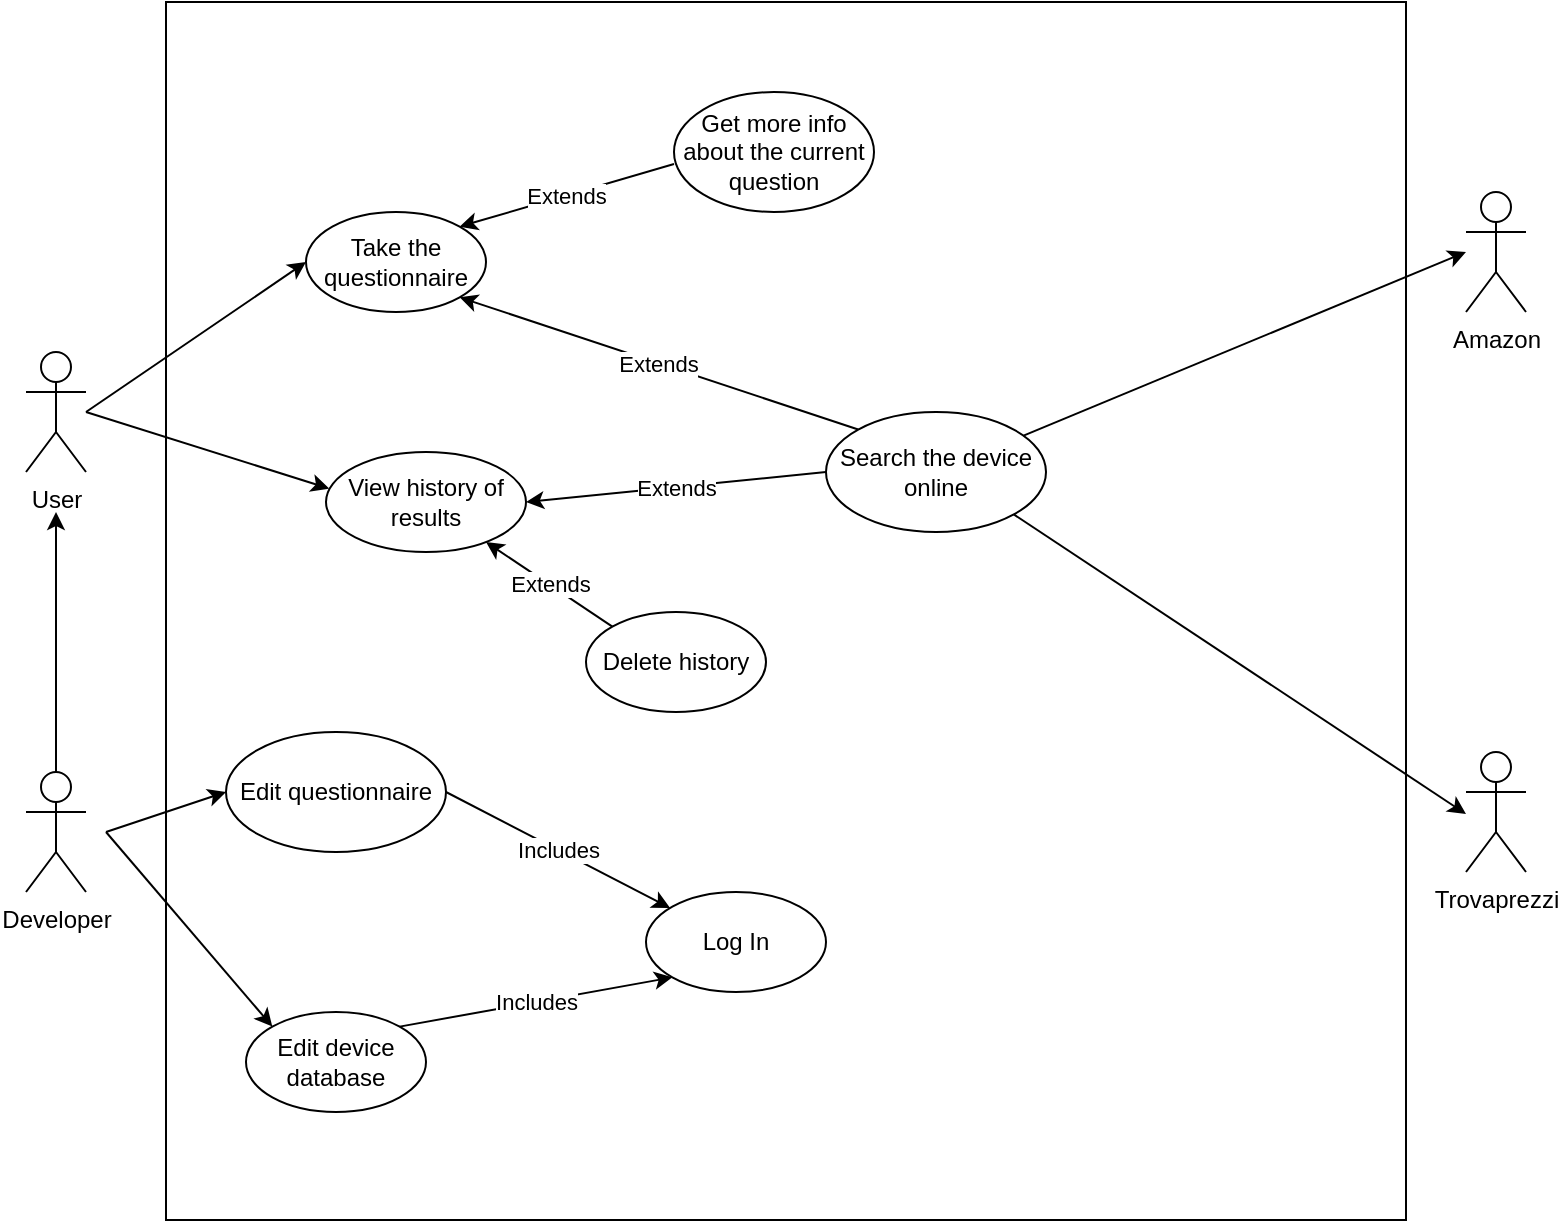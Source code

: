 <mxfile version="20.4.1"><diagram id="mtDHU1Rf9N_u36W0hVD-" name="Pagina-1"><mxGraphModel dx="1597" dy="857" grid="1" gridSize="10" guides="1" tooltips="1" connect="1" arrows="1" fold="1" page="1" pageScale="1" pageWidth="827" pageHeight="1169" math="0" shadow="0"><root><mxCell id="0"/><mxCell id="1" parent="0"/><mxCell id="PM6J6qUuq2NtRjsGX4yW-37" value="" style="rounded=0;whiteSpace=wrap;html=1;fillColor=none;backgroundOutline=0;" vertex="1" parent="1"><mxGeometry x="110" y="21" width="620" height="609" as="geometry"/></mxCell><mxCell id="PM6J6qUuq2NtRjsGX4yW-1" value="User" style="shape=umlActor;verticalLabelPosition=bottom;verticalAlign=top;html=1;outlineConnect=0;" vertex="1" parent="1"><mxGeometry x="40" y="196" width="30" height="60" as="geometry"/></mxCell><mxCell id="PM6J6qUuq2NtRjsGX4yW-3" value="Developer" style="shape=umlActor;verticalLabelPosition=bottom;verticalAlign=top;html=1;outlineConnect=0;" vertex="1" parent="1"><mxGeometry x="40" y="406" width="30" height="60" as="geometry"/></mxCell><mxCell id="PM6J6qUuq2NtRjsGX4yW-4" value="Take the questionnaire" style="ellipse;whiteSpace=wrap;html=1;" vertex="1" parent="1"><mxGeometry x="180" y="126" width="90" height="50" as="geometry"/></mxCell><mxCell id="PM6J6qUuq2NtRjsGX4yW-5" value="View history of results" style="ellipse;whiteSpace=wrap;html=1;" vertex="1" parent="1"><mxGeometry x="190" y="246" width="100" height="50" as="geometry"/></mxCell><mxCell id="PM6J6qUuq2NtRjsGX4yW-6" value="Search the device online" style="ellipse;whiteSpace=wrap;html=1;" vertex="1" parent="1"><mxGeometry x="440" y="226" width="110" height="60" as="geometry"/></mxCell><mxCell id="PM6J6qUuq2NtRjsGX4yW-7" value="Log In" style="ellipse;whiteSpace=wrap;html=1;" vertex="1" parent="1"><mxGeometry x="350" y="466" width="90" height="50" as="geometry"/></mxCell><mxCell id="PM6J6qUuq2NtRjsGX4yW-8" value="Edit questionnaire" style="ellipse;whiteSpace=wrap;html=1;" vertex="1" parent="1"><mxGeometry x="140" y="386" width="110" height="60" as="geometry"/></mxCell><mxCell id="PM6J6qUuq2NtRjsGX4yW-9" value="Edit device database" style="ellipse;whiteSpace=wrap;html=1;" vertex="1" parent="1"><mxGeometry x="150" y="526" width="90" height="50" as="geometry"/></mxCell><mxCell id="PM6J6qUuq2NtRjsGX4yW-10" value="Amazon" style="shape=umlActor;verticalLabelPosition=bottom;verticalAlign=top;html=1;outlineConnect=0;" vertex="1" parent="1"><mxGeometry x="760" y="116" width="30" height="60" as="geometry"/></mxCell><mxCell id="PM6J6qUuq2NtRjsGX4yW-11" value="Trovaprezzi" style="shape=umlActor;verticalLabelPosition=bottom;verticalAlign=top;html=1;outlineConnect=0;" vertex="1" parent="1"><mxGeometry x="760" y="396" width="30" height="60" as="geometry"/></mxCell><mxCell id="PM6J6qUuq2NtRjsGX4yW-16" value="" style="endArrow=classic;html=1;rounded=0;entryX=0;entryY=0.5;entryDx=0;entryDy=0;" edge="1" parent="1" target="PM6J6qUuq2NtRjsGX4yW-4"><mxGeometry width="50" height="50" relative="1" as="geometry"><mxPoint x="70" y="226" as="sourcePoint"/><mxPoint x="120" y="176" as="targetPoint"/></mxGeometry></mxCell><mxCell id="PM6J6qUuq2NtRjsGX4yW-17" value="" style="endArrow=classic;html=1;rounded=0;entryX=0.016;entryY=0.366;entryDx=0;entryDy=0;entryPerimeter=0;" edge="1" parent="1" target="PM6J6qUuq2NtRjsGX4yW-5"><mxGeometry width="50" height="50" relative="1" as="geometry"><mxPoint x="70" y="226" as="sourcePoint"/><mxPoint x="120" y="226" as="targetPoint"/></mxGeometry></mxCell><mxCell id="PM6J6qUuq2NtRjsGX4yW-19" value="" style="endArrow=classic;html=1;rounded=0;entryX=0;entryY=0.5;entryDx=0;entryDy=0;" edge="1" parent="1" target="PM6J6qUuq2NtRjsGX4yW-8"><mxGeometry width="50" height="50" relative="1" as="geometry"><mxPoint x="80" y="436" as="sourcePoint"/><mxPoint x="150" y="416" as="targetPoint"/></mxGeometry></mxCell><mxCell id="PM6J6qUuq2NtRjsGX4yW-20" value="" style="endArrow=classic;html=1;rounded=0;entryX=0;entryY=0;entryDx=0;entryDy=0;" edge="1" parent="1" target="PM6J6qUuq2NtRjsGX4yW-9"><mxGeometry width="50" height="50" relative="1" as="geometry"><mxPoint x="80" y="436" as="sourcePoint"/><mxPoint x="170" y="496" as="targetPoint"/></mxGeometry></mxCell><mxCell id="PM6J6qUuq2NtRjsGX4yW-23" value="Delete history" style="ellipse;whiteSpace=wrap;html=1;" vertex="1" parent="1"><mxGeometry x="320" y="326" width="90" height="50" as="geometry"/></mxCell><mxCell id="PM6J6qUuq2NtRjsGX4yW-24" value="Extends" style="endArrow=classic;html=1;rounded=0;exitX=0;exitY=0;exitDx=0;exitDy=0;" edge="1" parent="1" source="PM6J6qUuq2NtRjsGX4yW-23" target="PM6J6qUuq2NtRjsGX4yW-5"><mxGeometry width="50" height="50" relative="1" as="geometry"><mxPoint x="240" y="246" as="sourcePoint"/><mxPoint x="290" y="196" as="targetPoint"/></mxGeometry></mxCell><mxCell id="PM6J6qUuq2NtRjsGX4yW-25" value="Includes" style="endArrow=classic;html=1;rounded=0;exitX=1;exitY=0.5;exitDx=0;exitDy=0;" edge="1" parent="1" source="PM6J6qUuq2NtRjsGX4yW-8" target="PM6J6qUuq2NtRjsGX4yW-7"><mxGeometry width="50" height="50" relative="1" as="geometry"><mxPoint x="250" y="486" as="sourcePoint"/><mxPoint x="300" y="436" as="targetPoint"/></mxGeometry></mxCell><mxCell id="PM6J6qUuq2NtRjsGX4yW-26" value="Includes" style="endArrow=classic;html=1;rounded=0;exitX=1;exitY=0;exitDx=0;exitDy=0;entryX=0;entryY=1;entryDx=0;entryDy=0;" edge="1" parent="1" source="PM6J6qUuq2NtRjsGX4yW-9" target="PM6J6qUuq2NtRjsGX4yW-7"><mxGeometry width="50" height="50" relative="1" as="geometry"><mxPoint x="250" y="486" as="sourcePoint"/><mxPoint x="300" y="436" as="targetPoint"/></mxGeometry></mxCell><mxCell id="PM6J6qUuq2NtRjsGX4yW-27" value="" style="endArrow=classic;html=1;rounded=0;exitX=0.5;exitY=0;exitDx=0;exitDy=0;exitPerimeter=0;" edge="1" parent="1" source="PM6J6qUuq2NtRjsGX4yW-3"><mxGeometry width="50" height="50" relative="1" as="geometry"><mxPoint x="55" y="276" as="sourcePoint"/><mxPoint x="55" y="276" as="targetPoint"/></mxGeometry></mxCell><mxCell id="PM6J6qUuq2NtRjsGX4yW-30" value="Get more info about the current question" style="ellipse;whiteSpace=wrap;html=1;" vertex="1" parent="1"><mxGeometry x="364" y="66" width="100" height="60" as="geometry"/></mxCell><mxCell id="PM6J6qUuq2NtRjsGX4yW-31" value="Extends" style="endArrow=classic;html=1;rounded=0;exitX=0;exitY=0.6;exitDx=0;exitDy=0;exitPerimeter=0;entryX=1;entryY=0;entryDx=0;entryDy=0;" edge="1" parent="1" source="PM6J6qUuq2NtRjsGX4yW-30" target="PM6J6qUuq2NtRjsGX4yW-4"><mxGeometry width="50" height="50" relative="1" as="geometry"><mxPoint x="320" y="246" as="sourcePoint"/><mxPoint x="370" y="196" as="targetPoint"/></mxGeometry></mxCell><mxCell id="PM6J6qUuq2NtRjsGX4yW-32" value="" style="endArrow=classic;html=1;rounded=0;" edge="1" parent="1" source="PM6J6qUuq2NtRjsGX4yW-6"><mxGeometry width="50" height="50" relative="1" as="geometry"><mxPoint x="510" y="306" as="sourcePoint"/><mxPoint x="760" y="146" as="targetPoint"/></mxGeometry></mxCell><mxCell id="PM6J6qUuq2NtRjsGX4yW-33" value="" style="endArrow=classic;html=1;rounded=0;exitX=1;exitY=1;exitDx=0;exitDy=0;" edge="1" parent="1" source="PM6J6qUuq2NtRjsGX4yW-6"><mxGeometry width="50" height="50" relative="1" as="geometry"><mxPoint x="533.931" y="284.192" as="sourcePoint"/><mxPoint x="760" y="427" as="targetPoint"/></mxGeometry></mxCell><mxCell id="PM6J6qUuq2NtRjsGX4yW-34" value="Extends" style="endArrow=classic;html=1;rounded=0;exitX=0;exitY=0;exitDx=0;exitDy=0;entryX=1;entryY=1;entryDx=0;entryDy=0;" edge="1" parent="1" source="PM6J6qUuq2NtRjsGX4yW-6" target="PM6J6qUuq2NtRjsGX4yW-4"><mxGeometry width="50" height="50" relative="1" as="geometry"><mxPoint x="350" y="276" as="sourcePoint"/><mxPoint x="400" y="226" as="targetPoint"/></mxGeometry></mxCell><mxCell id="PM6J6qUuq2NtRjsGX4yW-35" value="Extends" style="endArrow=classic;html=1;rounded=0;exitX=0;exitY=0.5;exitDx=0;exitDy=0;entryX=1;entryY=0.5;entryDx=0;entryDy=0;" edge="1" parent="1" source="PM6J6qUuq2NtRjsGX4yW-6" target="PM6J6qUuq2NtRjsGX4yW-5"><mxGeometry width="50" height="50" relative="1" as="geometry"><mxPoint x="350" y="276" as="sourcePoint"/><mxPoint x="400" y="226" as="targetPoint"/></mxGeometry></mxCell></root></mxGraphModel></diagram></mxfile>